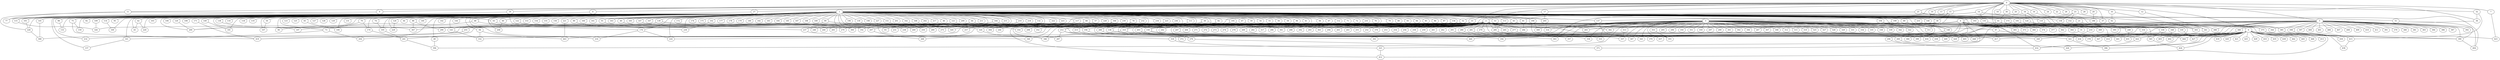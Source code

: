 
graph graphname {
    0 -- 1
0 -- 2
0 -- 3
0 -- 4
0 -- 5
0 -- 6
0 -- 7
0 -- 8
0 -- 9
0 -- 10
0 -- 11
0 -- 12
0 -- 13
0 -- 14
0 -- 15
0 -- 16
0 -- 17
0 -- 18
0 -- 19
0 -- 20
0 -- 21
0 -- 22
0 -- 23
0 -- 24
0 -- 25
0 -- 26
0 -- 27
0 -- 28
0 -- 29
0 -- 30
0 -- 31
0 -- 32
0 -- 33
0 -- 34
0 -- 35
0 -- 36
0 -- 37
1 -- 37
1 -- 38
1 -- 39
1 -- 40
1 -- 41
1 -- 42
1 -- 43
1 -- 44
1 -- 45
1 -- 46
1 -- 47
1 -- 48
1 -- 49
1 -- 50
1 -- 51
1 -- 52
1 -- 53
1 -- 54
1 -- 55
1 -- 56
1 -- 57
1 -- 58
1 -- 59
1 -- 60
1 -- 61
1 -- 62
1 -- 63
1 -- 64
1 -- 65
1 -- 66
1 -- 67
1 -- 68
1 -- 69
1 -- 70
1 -- 71
1 -- 72
1 -- 73
1 -- 74
1 -- 75
1 -- 76
1 -- 77
1 -- 78
1 -- 79
1 -- 80
1 -- 81
1 -- 82
1 -- 83
1 -- 84
1 -- 85
1 -- 86
1 -- 87
1 -- 88
1 -- 89
1 -- 90
1 -- 91
1 -- 92
1 -- 93
1 -- 94
1 -- 95
1 -- 96
1 -- 97
1 -- 98
1 -- 99
1 -- 100
1 -- 101
1 -- 102
1 -- 103
1 -- 104
1 -- 105
1 -- 106
1 -- 107
1 -- 108
1 -- 109
1 -- 110
1 -- 111
1 -- 112
1 -- 113
1 -- 114
1 -- 115
1 -- 116
1 -- 117
1 -- 118
1 -- 119
1 -- 120
1 -- 121
1 -- 122
1 -- 123
1 -- 124
1 -- 125
1 -- 126
1 -- 127
1 -- 128
1 -- 129
1 -- 130
1 -- 131
1 -- 132
1 -- 133
1 -- 134
1 -- 135
1 -- 136
1 -- 137
1 -- 138
1 -- 139
1 -- 140
1 -- 141
1 -- 142
1 -- 143
1 -- 144
1 -- 145
1 -- 146
1 -- 147
1 -- 148
1 -- 149
1 -- 150
1 -- 151
1 -- 152
1 -- 153
1 -- 154
1 -- 155
1 -- 156
1 -- 157
1 -- 158
1 -- 159
1 -- 160
1 -- 161
1 -- 162
1 -- 163
1 -- 164
1 -- 165
1 -- 166
1 -- 167
1 -- 168
1 -- 169
1 -- 170
1 -- 171
1 -- 172
1 -- 173
1 -- 174
1 -- 175
1 -- 176
1 -- 177
1 -- 178
1 -- 179
1 -- 180
1 -- 181
1 -- 182
1 -- 183
1 -- 184
1 -- 185
1 -- 186
1 -- 187
1 -- 188
1 -- 189
1 -- 190
1 -- 191
1 -- 192
1 -- 193
1 -- 194
1 -- 195
1 -- 196
1 -- 197
1 -- 198
1 -- 199
1 -- 200
1 -- 201
1 -- 202
1 -- 203
1 -- 204
1 -- 205
1 -- 206
1 -- 207
1 -- 208
1 -- 209
1 -- 210
1 -- 211
1 -- 212
1 -- 213
1 -- 214
1 -- 215
1 -- 216
1 -- 217
1 -- 218
1 -- 219
1 -- 220
1 -- 221
1 -- 222
1 -- 223
1 -- 224
1 -- 225
1 -- 226
1 -- 227
1 -- 228
1 -- 229
1 -- 230
1 -- 231
1 -- 232
1 -- 233
1 -- 234
1 -- 235
1 -- 236
1 -- 237
1 -- 238
1 -- 239
2 -- 256
2 -- 258
2 -- 259
2 -- 260
2 -- 261
2 -- 262
2 -- 257
2 -- 264
2 -- 265
2 -- 266
2 -- 267
2 -- 268
2 -- 269
2 -- 270
2 -- 271
2 -- 272
2 -- 273
2 -- 274
2 -- 275
2 -- 276
2 -- 277
2 -- 278
2 -- 279
2 -- 280
2 -- 281
2 -- 282
2 -- 283
2 -- 284
2 -- 285
2 -- 286
2 -- 287
2 -- 288
2 -- 289
2 -- 290
2 -- 291
2 -- 292
2 -- 293
2 -- 294
2 -- 263
2 -- 240
2 -- 241
2 -- 242
2 -- 243
2 -- 244
2 -- 245
2 -- 246
2 -- 247
2 -- 248
2 -- 249
2 -- 250
2 -- 251
2 -- 252
2 -- 253
2 -- 254
2 -- 255
2 -- 412
3 -- 295
3 -- 296
3 -- 297
3 -- 298
3 -- 299
3 -- 300
3 -- 301
3 -- 302
3 -- 303
3 -- 304
3 -- 305
3 -- 306
3 -- 307
3 -- 308
3 -- 309
3 -- 310
3 -- 311
3 -- 312
3 -- 313
3 -- 314
3 -- 315
3 -- 316
3 -- 317
3 -- 318
3 -- 319
3 -- 320
3 -- 321
3 -- 322
3 -- 323
3 -- 324
3 -- 325
3 -- 326
3 -- 327
3 -- 328
3 -- 329
3 -- 330
3 -- 331
3 -- 332
3 -- 333
3 -- 334
3 -- 335
3 -- 336
3 -- 337
3 -- 338
3 -- 339
3 -- 340
3 -- 341
3 -- 342
3 -- 343
3 -- 344
3 -- 345
3 -- 346
3 -- 347
3 -- 348
3 -- 349
3 -- 350
3 -- 351
3 -- 352
3 -- 353
3 -- 354
3 -- 355
3 -- 356
3 -- 357
3 -- 358
3 -- 359
4 -- 360
4 -- 361
4 -- 362
4 -- 363
4 -- 364
4 -- 365
4 -- 366
4 -- 367
4 -- 368
4 -- 369
4 -- 370
4 -- 371
4 -- 372
4 -- 373
4 -- 374
4 -- 375
4 -- 376
4 -- 377
4 -- 31
4 -- 432
5 -- 384
5 -- 386
5 -- 387
5 -- 388
5 -- 389
5 -- 390
5 -- 385
5 -- 392
5 -- 393
5 -- 394
5 -- 395
5 -- 396
5 -- 397
5 -- 398
5 -- 399
5 -- 400
5 -- 401
5 -- 402
5 -- 403
5 -- 404
5 -- 405
5 -- 406
5 -- 407
5 -- 408
5 -- 409
5 -- 410
5 -- 411
5 -- 391
5 -- 378
5 -- 379
5 -- 380
5 -- 381
5 -- 382
5 -- 383
6 -- 412
6 -- 413
6 -- 414
6 -- 415
6 -- 416
6 -- 417
6 -- 418
6 -- 419
6 -- 420
6 -- 421
6 -- 422
6 -- 423
6 -- 424
6 -- 425
6 -- 426
6 -- 427
6 -- 428
6 -- 429
6 -- 430
6 -- 431
6 -- 432
6 -- 433
6 -- 434
6 -- 435
6 -- 436
6 -- 437
6 -- 438
6 -- 439
6 -- 440
6 -- 441
6 -- 442
6 -- 443
6 -- 444
6 -- 445
6 -- 446
6 -- 447
6 -- 448
6 -- 449
7 -- 423
8 -- 75
9 -- 115
10 -- 146
11 -- 63
11 -- 77
11 -- 226
12 -- 341
14 -- 238
14 -- 348
14 -- 200
14 -- 135
15 -- 267
15 -- 150
15 -- 38
16 -- 21
17 -- 192
17 -- 205
19 -- 246
19 -- 115
21 -- 248
22 -- 403
23 -- 81
23 -- 158
23 -- 388
23 -- 152
25 -- 404
25 -- 124
25 -- 52
25 -- 303
27 -- 239
29 -- 186
30 -- 41
30 -- 360
31 -- 349
32 -- 36
32 -- 415
33 -- 224
33 -- 242
34 -- 110
34 -- 385
34 -- 124
34 -- 137
35 -- 305
35 -- 62
36 -- 344
38 -- 311
38 -- 265
39 -- 207
39 -- 360
39 -- 266
40 -- 300
41 -- 395
41 -- 428
41 -- 414
42 -- 220
42 -- 45
43 -- 354
43 -- 375
47 -- 363
48 -- 176
48 -- 73
49 -- 394
50 -- 107
51 -- 390
52 -- 203
53 -- 285
57 -- 244
59 -- 376
60 -- 208
63 -- 237
64 -- 431
64 -- 93
64 -- 143
65 -- 100
68 -- 231
68 -- 415
68 -- 304
69 -- 148
70 -- 170
70 -- 90
73 -- 141
73 -- 204
74 -- 105
75 -- 419
75 -- 159
78 -- 93
78 -- 298
81 -- 284
82 -- 136
88 -- 290
88 -- 367
89 -- 283
91 -- 279
94 -- 332
94 -- 443
96 -- 449
97 -- 444
97 -- 417
98 -- 133
99 -- 361
99 -- 197
101 -- 226
102 -- 239
104 -- 422
105 -- 241
109 -- 326
110 -- 321
111 -- 213
112 -- 150
113 -- 285
114 -- 169
115 -- 326
117 -- 304
120 -- 200
121 -- 194
121 -- 240
122 -- 240
124 -- 369
126 -- 229
130 -- 320
132 -- 237
134 -- 382
134 -- 238
135 -- 369
136 -- 399
137 -- 355
138 -- 367
139 -- 200
139 -- 354
141 -- 157
143 -- 332
145 -- 368
147 -- 300
148 -- 260
149 -- 181
150 -- 448
150 -- 214
150 -- 428
151 -- 249
162 -- 250
164 -- 300
164 -- 440
166 -- 416
166 -- 192
168 -- 289
170 -- 241
171 -- 419
173 -- 395
176 -- 216
176 -- 224
190 -- 441
190 -- 309
191 -- 375
193 -- 210
194 -- 437
195 -- 310
195 -- 337
195 -- 317
199 -- 385
199 -- 212
202 -- 275
203 -- 303
203 -- 276
205 -- 314
206 -- 432
207 -- 268
210 -- 321
212 -- 318
212 -- 393
212 -- 287
213 -- 372
217 -- 324
219 -- 257
221 -- 443
225 -- 352
226 -- 368
227 -- 346
233 -- 378
235 -- 428
237 -- 340
241 -- 394
245 -- 447
247 -- 417
248 -- 431
255 -- 419
260 -- 426
266 -- 356
269 -- 357
270 -- 370
276 -- 371
277 -- 414
280 -- 333
281 -- 347
285 -- 434
285 -- 343
285 -- 405
291 -- 358
310 -- 346
310 -- 438
313 -- 337
316 -- 345
318 -- 323
321 -- 396
322 -- 366
323 -- 412
324 -- 346
330 -- 427
336 -- 403
336 -- 345
345 -- 424
348 -- 402
353 -- 355
365 -- 378
375 -- 390
385 -- 390
389 -- 444
390 -- 404
398 -- 430
415 -- 436
422 -- 432

}
